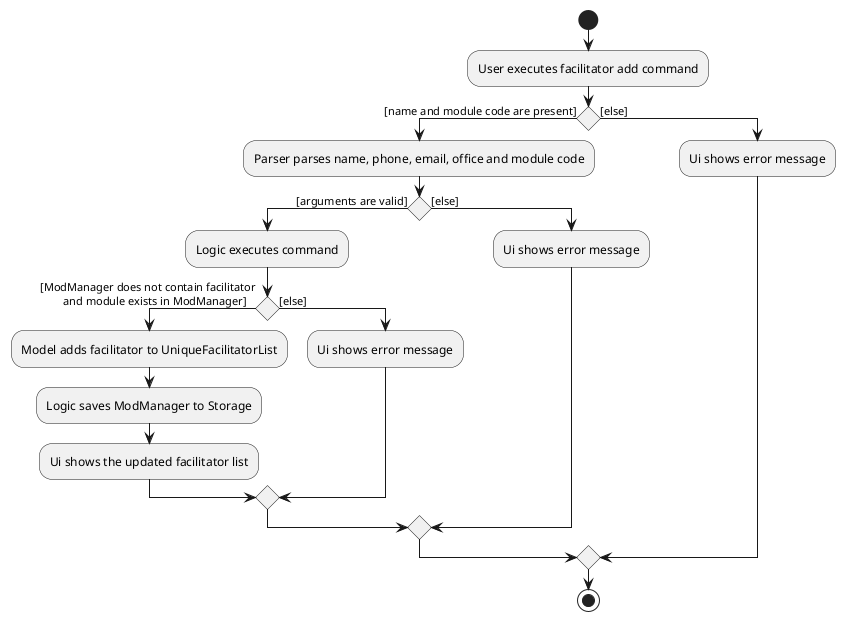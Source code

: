 @startuml
start
:User executes facilitator add command;
if () then ([name and module code are present])
    :Parser parses name, phone, email, office and module code;
    if () then ([arguments are valid])
        :Logic executes command;
        if () then ([ModManager does not contain facilitator
        and module exists in ModManager])
            :Model adds facilitator to UniqueFacilitatorList;
            :Logic saves ModManager to Storage;
            :Ui shows the updated facilitator list;
        else ([else])
            :Ui shows error message;
        endif
    else ([else])
        :Ui shows error message;
    endif
else([else])
    :Ui shows error message;
endif
stop
@enduml
